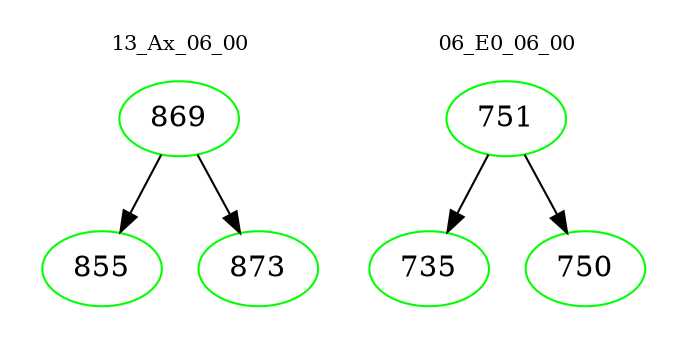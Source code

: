 digraph{
subgraph cluster_0 {
color = white
label = "13_Ax_06_00";
fontsize=10;
T0_869 [label="869", color="green"]
T0_869 -> T0_855 [color="black"]
T0_855 [label="855", color="green"]
T0_869 -> T0_873 [color="black"]
T0_873 [label="873", color="green"]
}
subgraph cluster_1 {
color = white
label = "06_E0_06_00";
fontsize=10;
T1_751 [label="751", color="green"]
T1_751 -> T1_735 [color="black"]
T1_735 [label="735", color="green"]
T1_751 -> T1_750 [color="black"]
T1_750 [label="750", color="green"]
}
}
